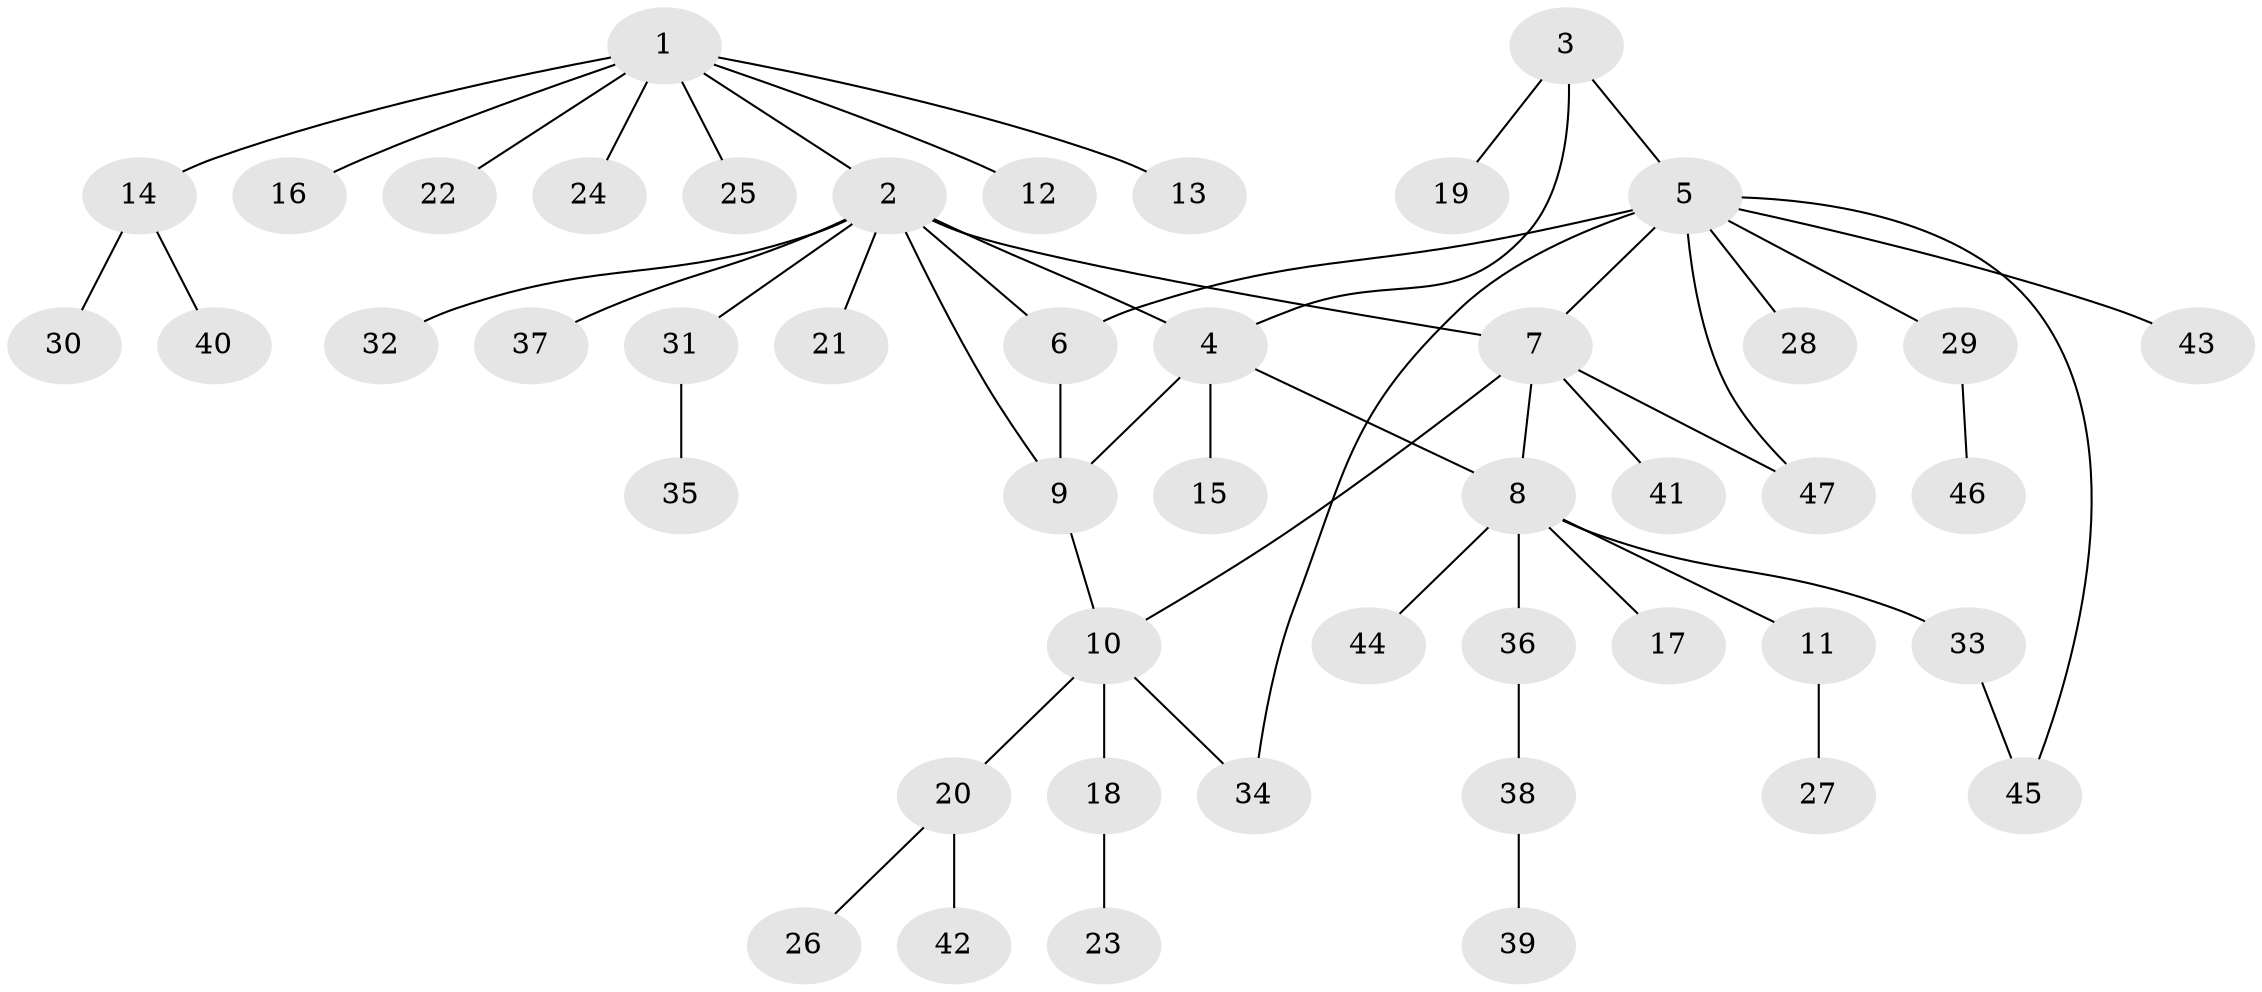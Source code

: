 // coarse degree distribution, {7: 0.1, 1: 0.5666666666666667, 4: 0.06666666666666667, 2: 0.16666666666666666, 5: 0.06666666666666667, 6: 0.03333333333333333}
// Generated by graph-tools (version 1.1) at 2025/37/03/04/25 23:37:46]
// undirected, 47 vertices, 55 edges
graph export_dot {
  node [color=gray90,style=filled];
  1;
  2;
  3;
  4;
  5;
  6;
  7;
  8;
  9;
  10;
  11;
  12;
  13;
  14;
  15;
  16;
  17;
  18;
  19;
  20;
  21;
  22;
  23;
  24;
  25;
  26;
  27;
  28;
  29;
  30;
  31;
  32;
  33;
  34;
  35;
  36;
  37;
  38;
  39;
  40;
  41;
  42;
  43;
  44;
  45;
  46;
  47;
  1 -- 2;
  1 -- 12;
  1 -- 13;
  1 -- 14;
  1 -- 16;
  1 -- 22;
  1 -- 24;
  1 -- 25;
  2 -- 4;
  2 -- 6;
  2 -- 7;
  2 -- 9;
  2 -- 21;
  2 -- 31;
  2 -- 32;
  2 -- 37;
  3 -- 4;
  3 -- 5;
  3 -- 19;
  4 -- 8;
  4 -- 9;
  4 -- 15;
  5 -- 6;
  5 -- 7;
  5 -- 28;
  5 -- 29;
  5 -- 34;
  5 -- 43;
  5 -- 45;
  5 -- 47;
  6 -- 9;
  7 -- 8;
  7 -- 10;
  7 -- 41;
  7 -- 47;
  8 -- 11;
  8 -- 17;
  8 -- 33;
  8 -- 36;
  8 -- 44;
  9 -- 10;
  10 -- 18;
  10 -- 20;
  10 -- 34;
  11 -- 27;
  14 -- 30;
  14 -- 40;
  18 -- 23;
  20 -- 26;
  20 -- 42;
  29 -- 46;
  31 -- 35;
  33 -- 45;
  36 -- 38;
  38 -- 39;
}
